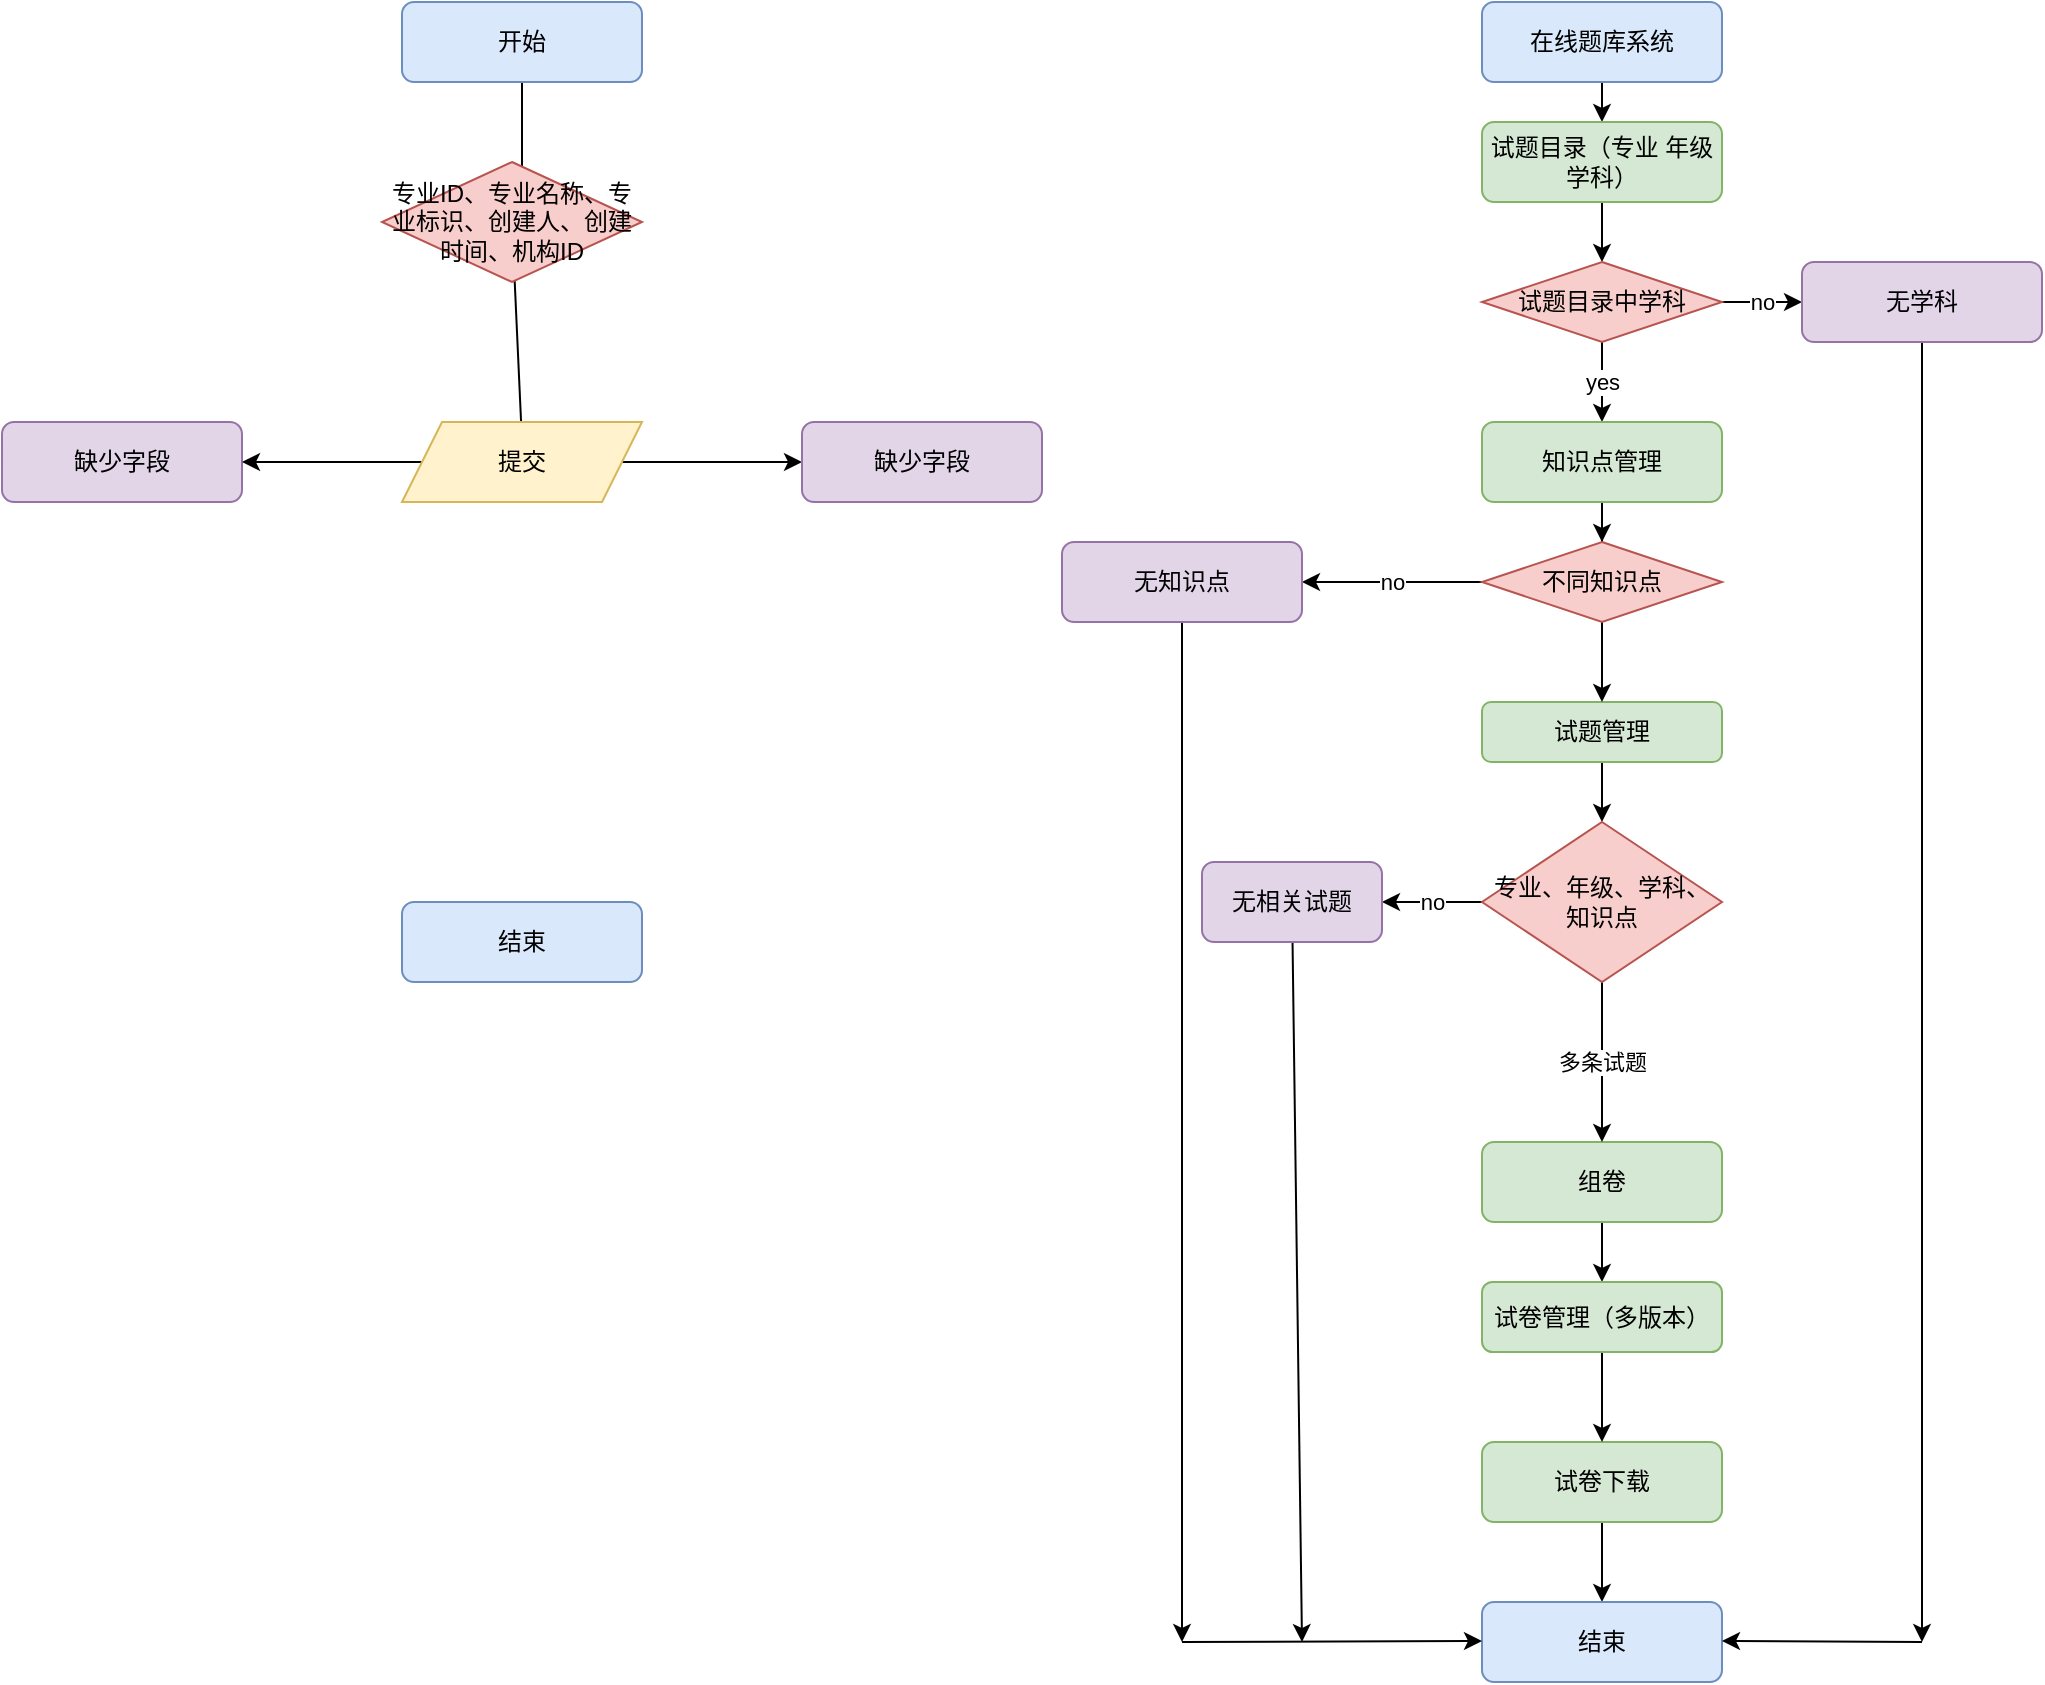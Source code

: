 <mxfile version="14.7.8" type="github">
  <diagram id="C5RBs43oDa-KdzZeNtuy" name="Page-1">
    <mxGraphModel dx="2249" dy="762" grid="1" gridSize="10" guides="1" tooltips="1" connect="1" arrows="1" fold="1" page="1" pageScale="1" pageWidth="827" pageHeight="1169" math="0" shadow="0">
      <root>
        <mxCell id="WIyWlLk6GJQsqaUBKTNV-0" />
        <mxCell id="WIyWlLk6GJQsqaUBKTNV-1" parent="WIyWlLk6GJQsqaUBKTNV-0" />
        <mxCell id="Pjd6Ebtt9k18y8woGf1v-6" style="edgeStyle=orthogonalEdgeStyle;rounded=0;orthogonalLoop=1;jettySize=auto;html=1;exitX=0.5;exitY=1;exitDx=0;exitDy=0;entryX=0.5;entryY=0;entryDx=0;entryDy=0;" edge="1" parent="WIyWlLk6GJQsqaUBKTNV-1" source="WIyWlLk6GJQsqaUBKTNV-3" target="Pjd6Ebtt9k18y8woGf1v-0">
          <mxGeometry relative="1" as="geometry" />
        </mxCell>
        <mxCell id="WIyWlLk6GJQsqaUBKTNV-3" value="&lt;font style=&quot;vertical-align: inherit&quot;&gt;&lt;font style=&quot;vertical-align: inherit&quot;&gt;在线题库系统&lt;/font&gt;&lt;/font&gt;" style="rounded=1;whiteSpace=wrap;html=1;fontSize=12;glass=0;strokeWidth=1;shadow=0;fillColor=#dae8fc;strokeColor=#6c8ebf;" parent="WIyWlLk6GJQsqaUBKTNV-1" vertex="1">
          <mxGeometry x="160" y="80" width="120" height="40" as="geometry" />
        </mxCell>
        <mxCell id="Pjd6Ebtt9k18y8woGf1v-7" style="edgeStyle=orthogonalEdgeStyle;rounded=0;orthogonalLoop=1;jettySize=auto;html=1;exitX=0.5;exitY=1;exitDx=0;exitDy=0;entryX=0.5;entryY=0;entryDx=0;entryDy=0;" edge="1" parent="WIyWlLk6GJQsqaUBKTNV-1" source="Pjd6Ebtt9k18y8woGf1v-0" target="Pjd6Ebtt9k18y8woGf1v-2">
          <mxGeometry relative="1" as="geometry" />
        </mxCell>
        <mxCell id="Pjd6Ebtt9k18y8woGf1v-0" value="&lt;font style=&quot;vertical-align: inherit&quot;&gt;&lt;font style=&quot;vertical-align: inherit&quot;&gt;&lt;font style=&quot;vertical-align: inherit&quot;&gt;&lt;font style=&quot;vertical-align: inherit&quot;&gt;试题目录（专业 年级 学科）&lt;/font&gt;&lt;/font&gt;&lt;/font&gt;&lt;/font&gt;" style="rounded=1;whiteSpace=wrap;html=1;fontSize=12;glass=0;strokeWidth=1;shadow=0;fillColor=#d5e8d4;strokeColor=#82b366;" vertex="1" parent="WIyWlLk6GJQsqaUBKTNV-1">
          <mxGeometry x="160" y="140" width="120" height="40" as="geometry" />
        </mxCell>
        <mxCell id="Pjd6Ebtt9k18y8woGf1v-4" value="yes" style="edgeStyle=orthogonalEdgeStyle;rounded=0;orthogonalLoop=1;jettySize=auto;html=1;exitX=0.5;exitY=1;exitDx=0;exitDy=0;" edge="1" parent="WIyWlLk6GJQsqaUBKTNV-1" source="Pjd6Ebtt9k18y8woGf1v-2">
          <mxGeometry relative="1" as="geometry">
            <mxPoint x="220" y="290" as="targetPoint" />
            <Array as="points">
              <mxPoint x="220" y="270" />
              <mxPoint x="220" y="270" />
            </Array>
          </mxGeometry>
        </mxCell>
        <mxCell id="Pjd6Ebtt9k18y8woGf1v-16" value="no" style="edgeStyle=orthogonalEdgeStyle;rounded=0;orthogonalLoop=1;jettySize=auto;html=1;entryX=0;entryY=0.5;entryDx=0;entryDy=0;" edge="1" parent="WIyWlLk6GJQsqaUBKTNV-1" source="Pjd6Ebtt9k18y8woGf1v-2" target="Pjd6Ebtt9k18y8woGf1v-9">
          <mxGeometry relative="1" as="geometry" />
        </mxCell>
        <mxCell id="Pjd6Ebtt9k18y8woGf1v-2" value="&lt;font style=&quot;vertical-align: inherit&quot;&gt;&lt;font style=&quot;vertical-align: inherit&quot;&gt;试题目录中学科&lt;/font&gt;&lt;/font&gt;" style="rhombus;whiteSpace=wrap;html=1;fillColor=#f8cecc;strokeColor=#b85450;" vertex="1" parent="WIyWlLk6GJQsqaUBKTNV-1">
          <mxGeometry x="160" y="210" width="120" height="40" as="geometry" />
        </mxCell>
        <mxCell id="Pjd6Ebtt9k18y8woGf1v-14" style="edgeStyle=orthogonalEdgeStyle;rounded=0;orthogonalLoop=1;jettySize=auto;html=1;" edge="1" parent="WIyWlLk6GJQsqaUBKTNV-1" source="Pjd6Ebtt9k18y8woGf1v-5" target="Pjd6Ebtt9k18y8woGf1v-13">
          <mxGeometry relative="1" as="geometry" />
        </mxCell>
        <mxCell id="Pjd6Ebtt9k18y8woGf1v-5" value="&lt;font style=&quot;vertical-align: inherit&quot;&gt;&lt;font style=&quot;vertical-align: inherit&quot;&gt;知识点管理&lt;/font&gt;&lt;/font&gt;" style="rounded=1;whiteSpace=wrap;html=1;fontSize=12;glass=0;strokeWidth=1;shadow=0;fillColor=#d5e8d4;strokeColor=#82b366;" vertex="1" parent="WIyWlLk6GJQsqaUBKTNV-1">
          <mxGeometry x="160" y="290" width="120" height="40" as="geometry" />
        </mxCell>
        <mxCell id="Pjd6Ebtt9k18y8woGf1v-39" style="edgeStyle=none;rounded=0;orthogonalLoop=1;jettySize=auto;html=1;" edge="1" parent="WIyWlLk6GJQsqaUBKTNV-1" source="Pjd6Ebtt9k18y8woGf1v-9">
          <mxGeometry relative="1" as="geometry">
            <mxPoint x="380" y="900" as="targetPoint" />
          </mxGeometry>
        </mxCell>
        <mxCell id="Pjd6Ebtt9k18y8woGf1v-9" value="无学科" style="rounded=1;whiteSpace=wrap;html=1;fillColor=#e1d5e7;strokeColor=#9673a6;" vertex="1" parent="WIyWlLk6GJQsqaUBKTNV-1">
          <mxGeometry x="320" y="210" width="120" height="40" as="geometry" />
        </mxCell>
        <mxCell id="Pjd6Ebtt9k18y8woGf1v-36" value="" style="edgeStyle=none;rounded=0;orthogonalLoop=1;jettySize=auto;html=1;" edge="1" parent="WIyWlLk6GJQsqaUBKTNV-1" source="Pjd6Ebtt9k18y8woGf1v-10" target="Pjd6Ebtt9k18y8woGf1v-28">
          <mxGeometry relative="1" as="geometry" />
        </mxCell>
        <mxCell id="Pjd6Ebtt9k18y8woGf1v-10" value="&lt;font style=&quot;vertical-align: inherit&quot;&gt;&lt;font style=&quot;vertical-align: inherit&quot;&gt;试题管理&lt;/font&gt;&lt;/font&gt;" style="rounded=1;whiteSpace=wrap;html=1;fontSize=12;glass=0;strokeWidth=1;shadow=0;fillColor=#d5e8d4;strokeColor=#82b366;" vertex="1" parent="WIyWlLk6GJQsqaUBKTNV-1">
          <mxGeometry x="160" y="430" width="120" height="30" as="geometry" />
        </mxCell>
        <mxCell id="Pjd6Ebtt9k18y8woGf1v-15" value="" style="edgeStyle=orthogonalEdgeStyle;rounded=0;orthogonalLoop=1;jettySize=auto;html=1;" edge="1" parent="WIyWlLk6GJQsqaUBKTNV-1" source="Pjd6Ebtt9k18y8woGf1v-13" target="Pjd6Ebtt9k18y8woGf1v-10">
          <mxGeometry relative="1" as="geometry" />
        </mxCell>
        <mxCell id="Pjd6Ebtt9k18y8woGf1v-47" value="no" style="edgeStyle=none;rounded=0;orthogonalLoop=1;jettySize=auto;html=1;" edge="1" parent="WIyWlLk6GJQsqaUBKTNV-1" source="Pjd6Ebtt9k18y8woGf1v-13">
          <mxGeometry relative="1" as="geometry">
            <mxPoint x="70" y="370" as="targetPoint" />
          </mxGeometry>
        </mxCell>
        <mxCell id="Pjd6Ebtt9k18y8woGf1v-13" value="&lt;font style=&quot;vertical-align: inherit&quot;&gt;&lt;font style=&quot;vertical-align: inherit&quot;&gt;不同知识点&lt;/font&gt;&lt;/font&gt;" style="rhombus;whiteSpace=wrap;html=1;fillColor=#f8cecc;strokeColor=#b85450;" vertex="1" parent="WIyWlLk6GJQsqaUBKTNV-1">
          <mxGeometry x="160" y="350" width="120" height="40" as="geometry" />
        </mxCell>
        <mxCell id="Pjd6Ebtt9k18y8woGf1v-32" style="edgeStyle=none;rounded=0;orthogonalLoop=1;jettySize=auto;html=1;" edge="1" parent="WIyWlLk6GJQsqaUBKTNV-1" source="Pjd6Ebtt9k18y8woGf1v-19" target="Pjd6Ebtt9k18y8woGf1v-22">
          <mxGeometry relative="1" as="geometry">
            <mxPoint x="220" y="700" as="targetPoint" />
          </mxGeometry>
        </mxCell>
        <mxCell id="Pjd6Ebtt9k18y8woGf1v-19" value="&lt;font style=&quot;vertical-align: inherit&quot;&gt;&lt;font style=&quot;vertical-align: inherit&quot;&gt;组卷&lt;/font&gt;&lt;/font&gt;" style="rounded=1;whiteSpace=wrap;html=1;fontSize=12;glass=0;strokeWidth=1;shadow=0;fillColor=#d5e8d4;strokeColor=#82b366;" vertex="1" parent="WIyWlLk6GJQsqaUBKTNV-1">
          <mxGeometry x="160" y="650" width="120" height="40" as="geometry" />
        </mxCell>
        <mxCell id="Pjd6Ebtt9k18y8woGf1v-38" style="edgeStyle=none;rounded=0;orthogonalLoop=1;jettySize=auto;html=1;entryX=0.5;entryY=0;entryDx=0;entryDy=0;" edge="1" parent="WIyWlLk6GJQsqaUBKTNV-1" source="Pjd6Ebtt9k18y8woGf1v-21" target="Pjd6Ebtt9k18y8woGf1v-37">
          <mxGeometry relative="1" as="geometry" />
        </mxCell>
        <mxCell id="Pjd6Ebtt9k18y8woGf1v-21" value="&lt;font style=&quot;vertical-align: inherit&quot;&gt;&lt;font style=&quot;vertical-align: inherit&quot;&gt;试卷下载&lt;/font&gt;&lt;/font&gt;" style="rounded=1;whiteSpace=wrap;html=1;fontSize=12;glass=0;strokeWidth=1;shadow=0;fillColor=#d5e8d4;strokeColor=#82b366;" vertex="1" parent="WIyWlLk6GJQsqaUBKTNV-1">
          <mxGeometry x="160" y="800" width="120" height="40" as="geometry" />
        </mxCell>
        <mxCell id="Pjd6Ebtt9k18y8woGf1v-33" value="" style="edgeStyle=none;rounded=0;orthogonalLoop=1;jettySize=auto;html=1;" edge="1" parent="WIyWlLk6GJQsqaUBKTNV-1" source="Pjd6Ebtt9k18y8woGf1v-22" target="Pjd6Ebtt9k18y8woGf1v-21">
          <mxGeometry relative="1" as="geometry" />
        </mxCell>
        <mxCell id="Pjd6Ebtt9k18y8woGf1v-22" value="&lt;font style=&quot;vertical-align: inherit&quot;&gt;&lt;font style=&quot;vertical-align: inherit&quot;&gt;试卷管理（多版本）&lt;/font&gt;&lt;/font&gt;" style="rounded=1;whiteSpace=wrap;html=1;fontSize=12;glass=0;strokeWidth=1;shadow=0;fillColor=#d5e8d4;strokeColor=#82b366;" vertex="1" parent="WIyWlLk6GJQsqaUBKTNV-1">
          <mxGeometry x="160" y="720" width="120" height="35" as="geometry" />
        </mxCell>
        <mxCell id="Pjd6Ebtt9k18y8woGf1v-31" value="多条试题" style="edgeStyle=none;rounded=0;orthogonalLoop=1;jettySize=auto;html=1;exitX=0.5;exitY=1;exitDx=0;exitDy=0;entryX=0.5;entryY=0;entryDx=0;entryDy=0;" edge="1" parent="WIyWlLk6GJQsqaUBKTNV-1" source="Pjd6Ebtt9k18y8woGf1v-28" target="Pjd6Ebtt9k18y8woGf1v-19">
          <mxGeometry relative="1" as="geometry" />
        </mxCell>
        <mxCell id="Pjd6Ebtt9k18y8woGf1v-51" value="no" style="edgeStyle=none;rounded=0;orthogonalLoop=1;jettySize=auto;html=1;" edge="1" parent="WIyWlLk6GJQsqaUBKTNV-1" source="Pjd6Ebtt9k18y8woGf1v-28">
          <mxGeometry relative="1" as="geometry">
            <mxPoint x="110" y="530" as="targetPoint" />
          </mxGeometry>
        </mxCell>
        <mxCell id="Pjd6Ebtt9k18y8woGf1v-28" value="&lt;font style=&quot;vertical-align: inherit&quot;&gt;&lt;font style=&quot;vertical-align: inherit&quot;&gt;专业、年级、学科、知识点&lt;/font&gt;&lt;/font&gt;" style="rhombus;whiteSpace=wrap;html=1;fillColor=#f8cecc;strokeColor=#b85450;" vertex="1" parent="WIyWlLk6GJQsqaUBKTNV-1">
          <mxGeometry x="160" y="490" width="120" height="80" as="geometry" />
        </mxCell>
        <mxCell id="Pjd6Ebtt9k18y8woGf1v-37" value="&lt;font style=&quot;vertical-align: inherit&quot;&gt;&lt;font style=&quot;vertical-align: inherit&quot;&gt;结束&lt;/font&gt;&lt;/font&gt;" style="rounded=1;whiteSpace=wrap;html=1;fontSize=12;glass=0;strokeWidth=1;shadow=0;fillColor=#dae8fc;strokeColor=#6c8ebf;" vertex="1" parent="WIyWlLk6GJQsqaUBKTNV-1">
          <mxGeometry x="160" y="880" width="120" height="40" as="geometry" />
        </mxCell>
        <mxCell id="Pjd6Ebtt9k18y8woGf1v-40" value="" style="endArrow=classic;html=1;" edge="1" parent="WIyWlLk6GJQsqaUBKTNV-1">
          <mxGeometry width="50" height="50" relative="1" as="geometry">
            <mxPoint x="380" y="900" as="sourcePoint" />
            <mxPoint x="280" y="899.5" as="targetPoint" />
          </mxGeometry>
        </mxCell>
        <mxCell id="Pjd6Ebtt9k18y8woGf1v-49" style="edgeStyle=none;rounded=0;orthogonalLoop=1;jettySize=auto;html=1;" edge="1" parent="WIyWlLk6GJQsqaUBKTNV-1" source="Pjd6Ebtt9k18y8woGf1v-48">
          <mxGeometry relative="1" as="geometry">
            <mxPoint x="10" y="900" as="targetPoint" />
          </mxGeometry>
        </mxCell>
        <mxCell id="Pjd6Ebtt9k18y8woGf1v-48" value="无知识点" style="rounded=1;whiteSpace=wrap;html=1;fillColor=#e1d5e7;strokeColor=#9673a6;" vertex="1" parent="WIyWlLk6GJQsqaUBKTNV-1">
          <mxGeometry x="-50" y="350" width="120" height="40" as="geometry" />
        </mxCell>
        <mxCell id="Pjd6Ebtt9k18y8woGf1v-50" value="" style="endArrow=classic;html=1;" edge="1" parent="WIyWlLk6GJQsqaUBKTNV-1">
          <mxGeometry width="50" height="50" relative="1" as="geometry">
            <mxPoint x="10" y="900" as="sourcePoint" />
            <mxPoint x="160" y="899.5" as="targetPoint" />
          </mxGeometry>
        </mxCell>
        <mxCell id="Pjd6Ebtt9k18y8woGf1v-53" style="edgeStyle=none;rounded=0;orthogonalLoop=1;jettySize=auto;html=1;" edge="1" parent="WIyWlLk6GJQsqaUBKTNV-1" source="Pjd6Ebtt9k18y8woGf1v-52">
          <mxGeometry relative="1" as="geometry">
            <mxPoint x="70" y="900" as="targetPoint" />
          </mxGeometry>
        </mxCell>
        <mxCell id="Pjd6Ebtt9k18y8woGf1v-52" value="无相关试题" style="rounded=1;whiteSpace=wrap;html=1;fillColor=#e1d5e7;strokeColor=#9673a6;" vertex="1" parent="WIyWlLk6GJQsqaUBKTNV-1">
          <mxGeometry x="20" y="510" width="90" height="40" as="geometry" />
        </mxCell>
        <mxCell id="Pjd6Ebtt9k18y8woGf1v-54" style="edgeStyle=none;rounded=0;orthogonalLoop=1;jettySize=auto;html=1;entryX=0.5;entryY=0;entryDx=0;entryDy=0;" edge="1" parent="WIyWlLk6GJQsqaUBKTNV-1" source="Pjd6Ebtt9k18y8woGf1v-22" target="Pjd6Ebtt9k18y8woGf1v-22">
          <mxGeometry relative="1" as="geometry" />
        </mxCell>
        <mxCell id="Pjd6Ebtt9k18y8woGf1v-57" style="edgeStyle=none;rounded=0;orthogonalLoop=1;jettySize=auto;html=1;entryX=0.5;entryY=0;entryDx=0;entryDy=0;" edge="1" parent="WIyWlLk6GJQsqaUBKTNV-1" source="Pjd6Ebtt9k18y8woGf1v-55">
          <mxGeometry relative="1" as="geometry">
            <mxPoint x="-320" y="200" as="targetPoint" />
          </mxGeometry>
        </mxCell>
        <mxCell id="Pjd6Ebtt9k18y8woGf1v-55" value="开始" style="rounded=1;whiteSpace=wrap;html=1;fillColor=#dae8fc;strokeColor=#6c8ebf;" vertex="1" parent="WIyWlLk6GJQsqaUBKTNV-1">
          <mxGeometry x="-380" y="80" width="120" height="40" as="geometry" />
        </mxCell>
        <mxCell id="Pjd6Ebtt9k18y8woGf1v-58" value="结束" style="rounded=1;whiteSpace=wrap;html=1;fillColor=#dae8fc;strokeColor=#6c8ebf;" vertex="1" parent="WIyWlLk6GJQsqaUBKTNV-1">
          <mxGeometry x="-380" y="530" width="120" height="40" as="geometry" />
        </mxCell>
        <mxCell id="Pjd6Ebtt9k18y8woGf1v-61" style="edgeStyle=none;rounded=0;orthogonalLoop=1;jettySize=auto;html=1;" edge="1" parent="WIyWlLk6GJQsqaUBKTNV-1" source="Pjd6Ebtt9k18y8woGf1v-60">
          <mxGeometry relative="1" as="geometry">
            <mxPoint x="-320" y="300" as="targetPoint" />
          </mxGeometry>
        </mxCell>
        <mxCell id="Pjd6Ebtt9k18y8woGf1v-60" value="专业ID、专业名称、专业标识、创建人、创建时间、机构ID" style="rhombus;whiteSpace=wrap;html=1;fillColor=#f8cecc;strokeColor=#b85450;" vertex="1" parent="WIyWlLk6GJQsqaUBKTNV-1">
          <mxGeometry x="-390" y="160" width="130" height="60" as="geometry" />
        </mxCell>
        <mxCell id="Pjd6Ebtt9k18y8woGf1v-62" value="缺少字段" style="rounded=1;whiteSpace=wrap;html=1;fillColor=#e1d5e7;strokeColor=#9673a6;" vertex="1" parent="WIyWlLk6GJQsqaUBKTNV-1">
          <mxGeometry x="-580" y="290" width="120" height="40" as="geometry" />
        </mxCell>
        <mxCell id="Pjd6Ebtt9k18y8woGf1v-65" style="edgeStyle=none;rounded=0;orthogonalLoop=1;jettySize=auto;html=1;entryX=0;entryY=0.5;entryDx=0;entryDy=0;" edge="1" parent="WIyWlLk6GJQsqaUBKTNV-1" source="Pjd6Ebtt9k18y8woGf1v-63" target="Pjd6Ebtt9k18y8woGf1v-64">
          <mxGeometry relative="1" as="geometry" />
        </mxCell>
        <mxCell id="Pjd6Ebtt9k18y8woGf1v-66" style="edgeStyle=none;rounded=0;orthogonalLoop=1;jettySize=auto;html=1;entryX=1;entryY=0.5;entryDx=0;entryDy=0;" edge="1" parent="WIyWlLk6GJQsqaUBKTNV-1" source="Pjd6Ebtt9k18y8woGf1v-63" target="Pjd6Ebtt9k18y8woGf1v-62">
          <mxGeometry relative="1" as="geometry" />
        </mxCell>
        <mxCell id="Pjd6Ebtt9k18y8woGf1v-63" value="提交" style="shape=parallelogram;perimeter=parallelogramPerimeter;whiteSpace=wrap;html=1;fixedSize=1;fillColor=#fff2cc;strokeColor=#d6b656;" vertex="1" parent="WIyWlLk6GJQsqaUBKTNV-1">
          <mxGeometry x="-380" y="290" width="120" height="40" as="geometry" />
        </mxCell>
        <mxCell id="Pjd6Ebtt9k18y8woGf1v-64" value="缺少字段" style="rounded=1;whiteSpace=wrap;html=1;fillColor=#e1d5e7;strokeColor=#9673a6;" vertex="1" parent="WIyWlLk6GJQsqaUBKTNV-1">
          <mxGeometry x="-180" y="290" width="120" height="40" as="geometry" />
        </mxCell>
      </root>
    </mxGraphModel>
  </diagram>
</mxfile>
